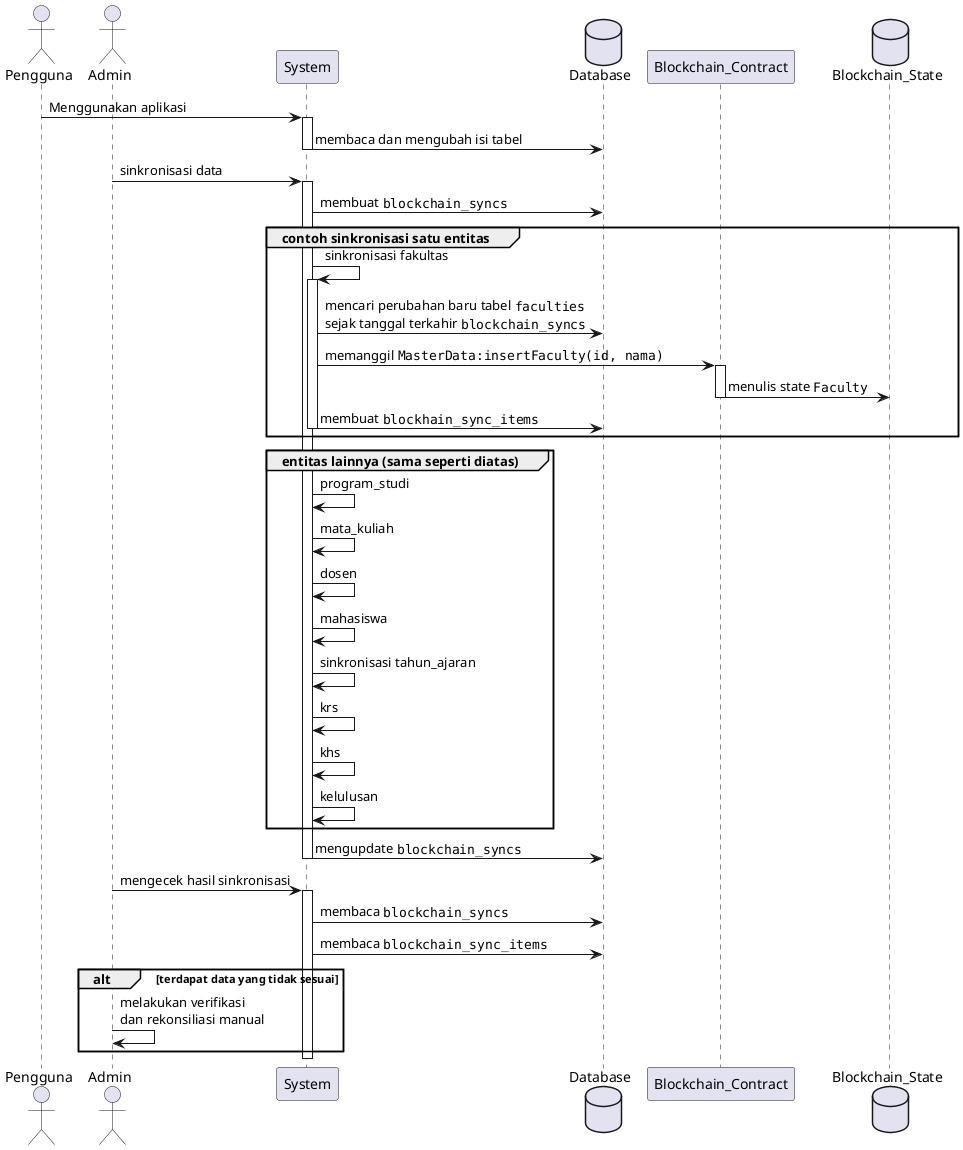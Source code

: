 @startuml
actor       Pengguna       as user
actor       Admin       as adm
participant System      as sys
database Database      as db
participant Blockchain_Contract  as hlf
database Blockchain_State      as hld

user -> sys: Menggunakan aplikasi
activate sys
sys -> db: membaca dan mengubah isi tabel
deactivate sys

adm -> sys: sinkronisasi data
activate sys
sys -> db: membuat ""blockchain_syncs""

group contoh sinkronisasi satu entitas

sys -> sys: sinkronisasi fakultas
activate sys
sys -> db: mencari perubahan baru tabel ""faculties""\nsejak tanggal terkahir ""blockchain_syncs""
sys -> hlf: memanggil ""MasterData:insertFaculty(id, nama)""
activate hlf
hlf -> hld: menulis state ""Faculty""
deactivate hlf
sys -> db: membuat ""blockhain_sync_items""
deactivate sys

end
group entitas lainnya (sama seperti diatas)
sys -> sys: program_studi
sys -> sys: mata_kuliah
sys -> sys: dosen
sys -> sys: mahasiswa
sys -> sys: sinkronisasi tahun_ajaran
sys -> sys: krs
sys -> sys: khs
sys -> sys: kelulusan
end

sys -> db: mengupdate ""blockchain_syncs""

deactivate sys

adm -> sys: mengecek hasil sinkronisasi
activate sys
sys -> db: membaca ""blockchain_syncs""
sys -> db: membaca ""blockchain_sync_items""
alt terdapat data yang tidak sesuai
adm -> adm: melakukan verifikasi\ndan rekonsiliasi manual
end

deactivate sys


@enduml